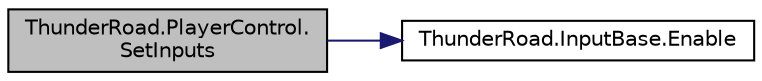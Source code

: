 digraph "ThunderRoad.PlayerControl.SetInputs"
{
 // LATEX_PDF_SIZE
  edge [fontname="Helvetica",fontsize="10",labelfontname="Helvetica",labelfontsize="10"];
  node [fontname="Helvetica",fontsize="10",shape=record];
  rankdir="LR";
  Node1 [label="ThunderRoad.PlayerControl.\lSetInputs",height=0.2,width=0.4,color="black", fillcolor="grey75", style="filled", fontcolor="black",tooltip="Sets the inputs."];
  Node1 -> Node2 [color="midnightblue",fontsize="10",style="solid",fontname="Helvetica"];
  Node2 [label="ThunderRoad.InputBase.Enable",height=0.2,width=0.4,color="black", fillcolor="white", style="filled",URL="$class_thunder_road_1_1_input_base.html#a985a4f1f31e33080306fc08fbe7e5924",tooltip="Enables the specified active."];
}
